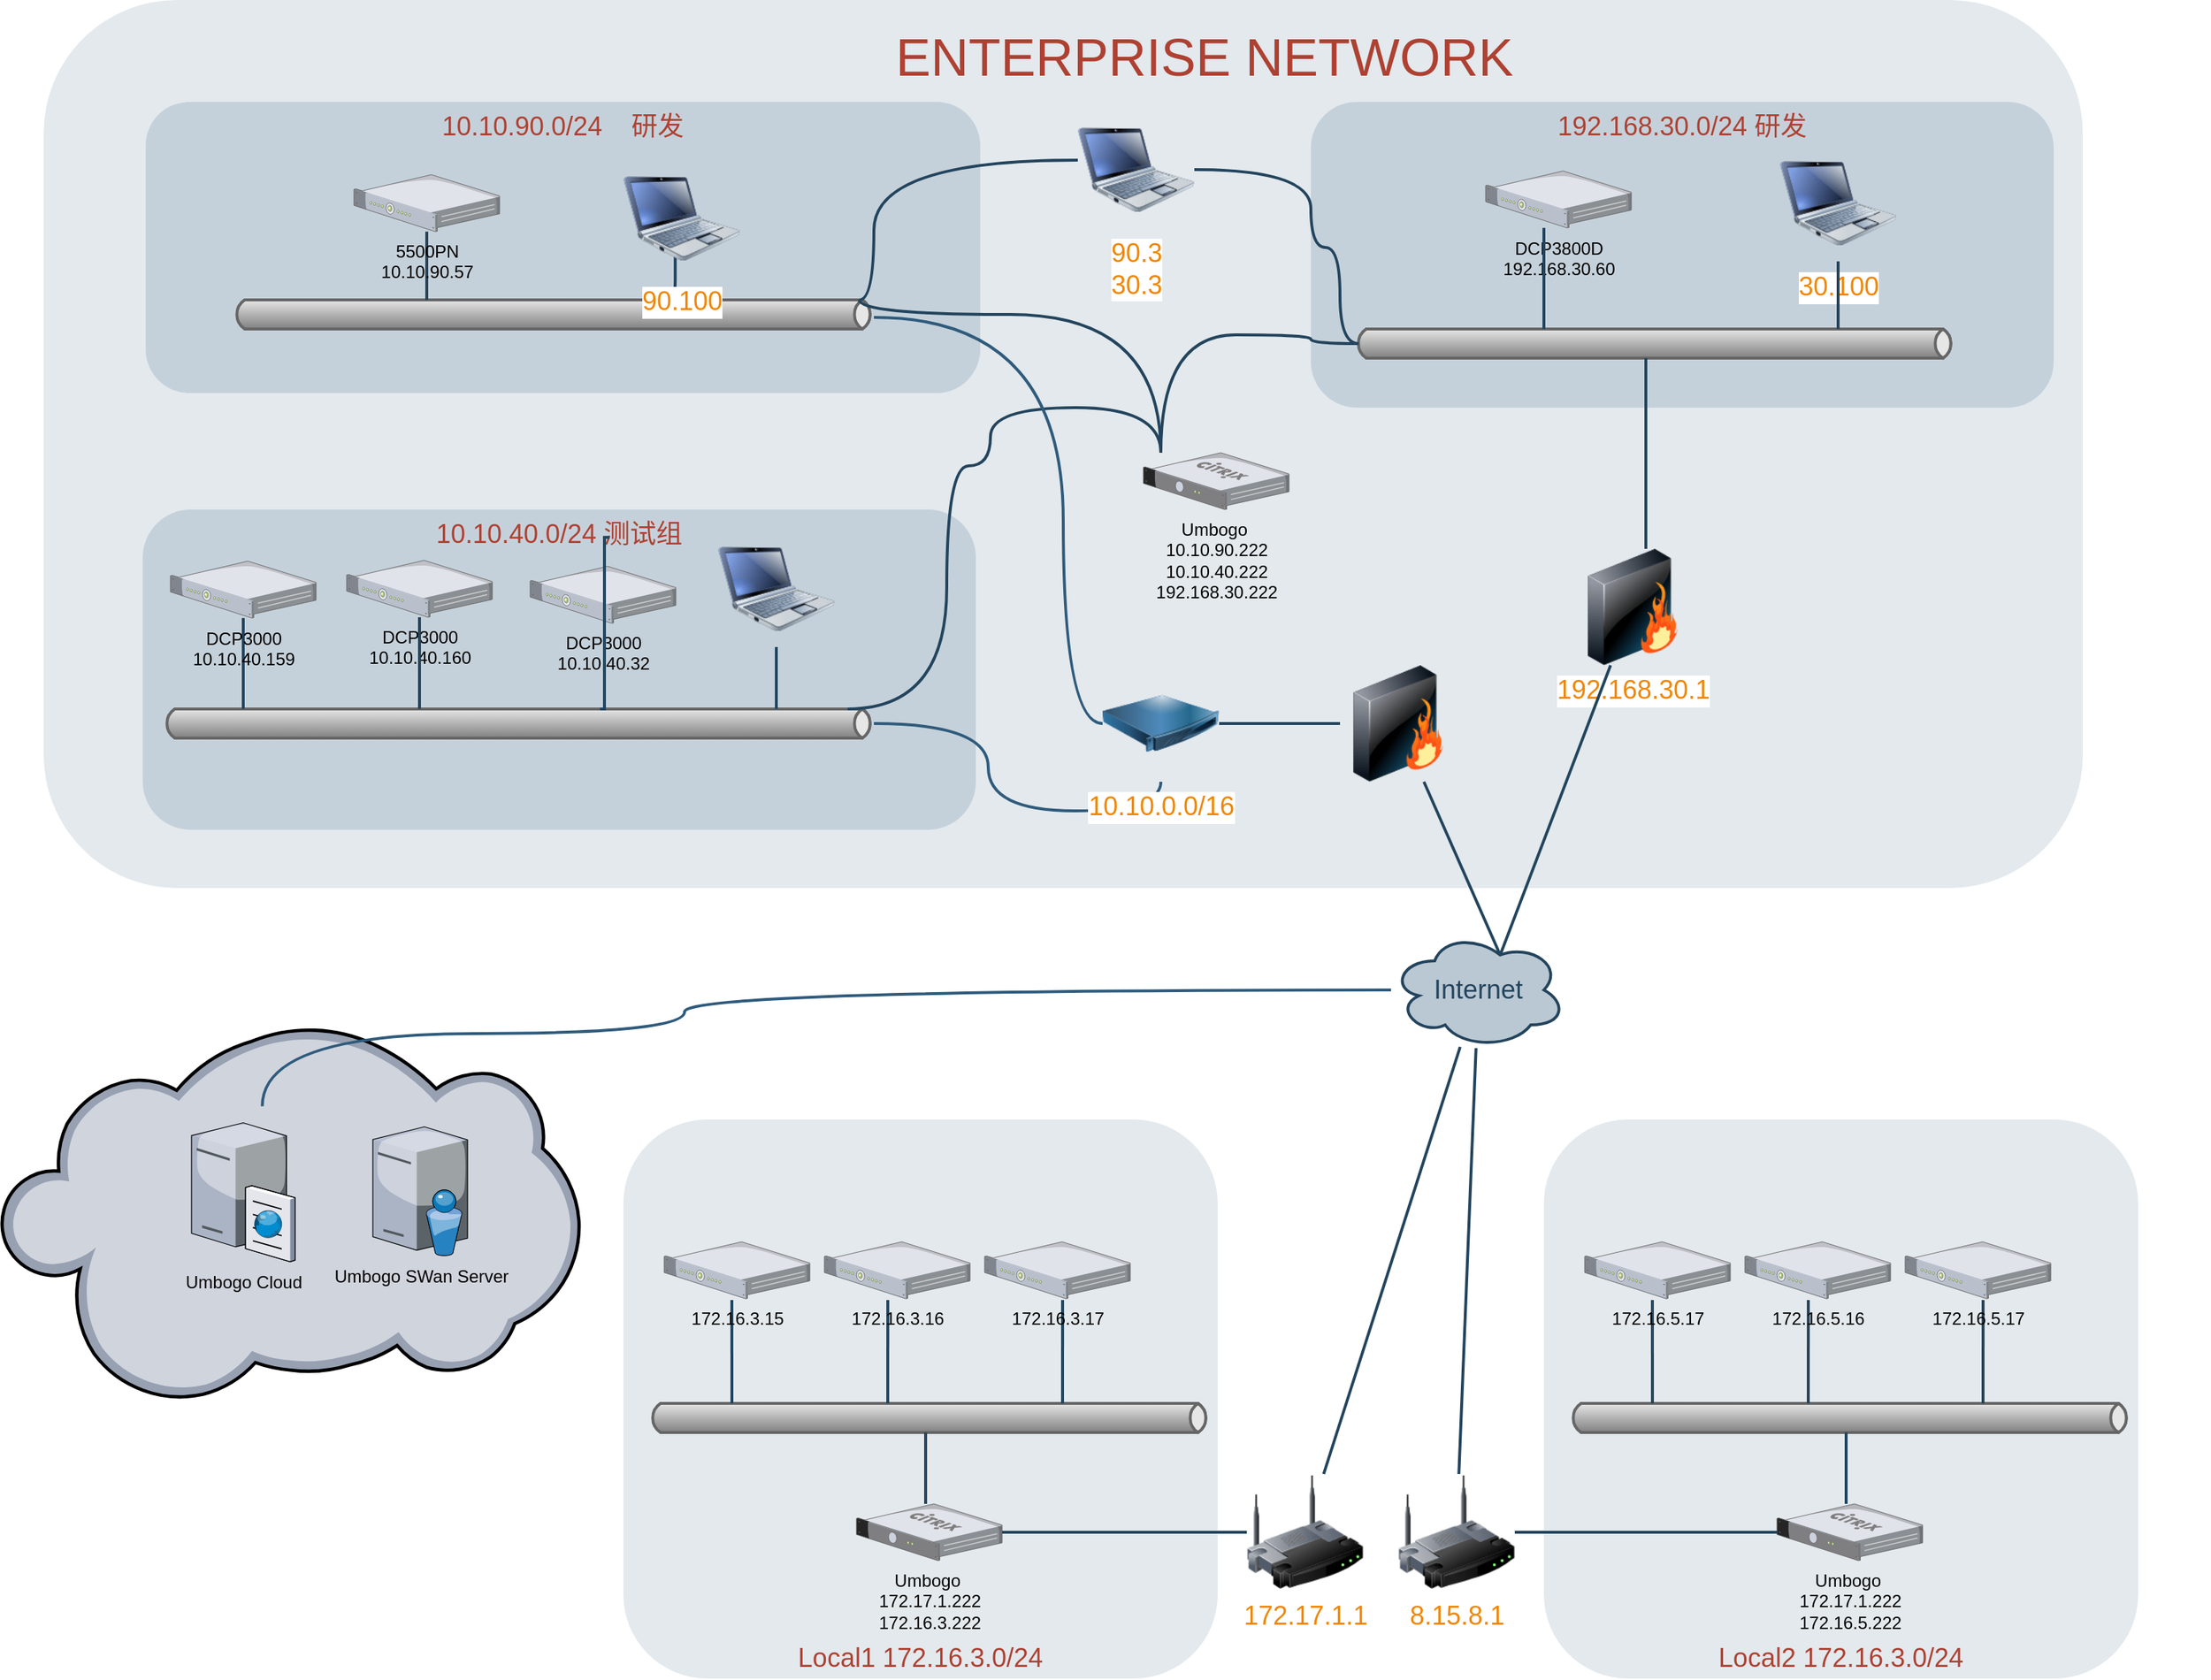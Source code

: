 <mxfile version="26.1.0">
  <diagram id="a45cf8ec-cd66-6f27-3ac3-be6e809c9e4a" name="Page-1">
    <mxGraphModel dx="1960" dy="928" grid="1" gridSize="10" guides="1" tooltips="1" connect="1" arrows="1" fold="1" page="1" pageScale="1" pageWidth="827" pageHeight="1169" background="none" math="0" shadow="0">
      <root>
        <mxCell id="0" />
        <mxCell id="1" parent="0" />
        <mxCell id="3" value="" style="rounded=1;whiteSpace=wrap;html=1;shadow=0;strokeColor=none;fillColor=#BAC8D3;gradientColor=none;fontSize=18;fontColor=#F08705;opacity=40;fontStyle=0;strokeWidth=3;" parent="1" vertex="1">
          <mxGeometry x="30" width="1400" height="610" as="geometry" />
        </mxCell>
        <mxCell id="4" value="10.10.90.0/24&amp;nbsp; &amp;nbsp; 研发" style="rounded=1;whiteSpace=wrap;html=1;shadow=0;strokeColor=none;fillColor=#BAC8D3;gradientColor=none;fontSize=18;fontColor=#AE4132;verticalAlign=top;opacity=70;fontStyle=0;strokeWidth=3;" parent="1" vertex="1">
          <mxGeometry x="100" y="70" width="573" height="200" as="geometry" />
        </mxCell>
        <mxCell id="5" value="&lt;span style=&quot;line-height: 17.182px&quot;&gt;10.10.40.0/24 测试组&lt;/span&gt;" style="rounded=1;whiteSpace=wrap;html=1;shadow=0;strokeColor=none;fillColor=#BAC8D3;gradientColor=none;fontSize=18;fontColor=#AE4132;verticalAlign=top;fontStyle=0;opacity=70;strokeWidth=3;" parent="1" vertex="1">
          <mxGeometry x="98" y="350" width="572" height="220" as="geometry" />
        </mxCell>
        <mxCell id="10" value="&lt;span style=&quot;line-height: 17.182px&quot;&gt;192.168.30.0/24 研发&lt;/span&gt;" style="rounded=1;whiteSpace=wrap;html=1;shadow=0;strokeColor=none;fillColor=#BAC8D3;gradientColor=none;fontSize=18;fontColor=#AE4132;verticalAlign=top;opacity=70;fontStyle=0;strokeWidth=3;" parent="1" vertex="1">
          <mxGeometry x="900" y="70" width="510" height="210" as="geometry" />
        </mxCell>
        <mxCell id="14" value="Local1 172.16.3.0/24" style="rounded=1;whiteSpace=wrap;html=1;shadow=0;strokeColor=none;fillColor=#BAC8D3;gradientColor=none;fontSize=18;fontColor=#AE4132;fontStyle=0;verticalAlign=bottom;opacity=40;strokeWidth=3;" parent="1" vertex="1">
          <mxGeometry x="428" y="769" width="408" height="384" as="geometry" />
        </mxCell>
        <mxCell id="19" value="Internet" style="ellipse;shape=cloud;whiteSpace=wrap;html=1;shadow=0;strokeColor=#23445D;fillColor=#BAC8D3;gradientColor=none;fontSize=18;fontColor=#23445D;gradientDirection=north;fontStyle=0;strokeWidth=2;" parent="1" vertex="1">
          <mxGeometry x="955" y="640" width="120" height="80" as="geometry" />
        </mxCell>
        <mxCell id="20" value="" style="strokeWidth=2;strokeColor=#666666;dashed=0;align=center;html=1;fontSize=8;shape=mxgraph.eip.messageChannel;shadow=0;fillColor=#FFFFFF;gradientColor=none;fontColor=#F08705;fontStyle=0" parent="1" vertex="1">
          <mxGeometry x="160" y="206" width="440" height="20" as="geometry" />
        </mxCell>
        <mxCell id="21" value="" style="edgeStyle=elbowEdgeStyle;strokeWidth=2;rounded=0;endArrow=none;startArrow=none;startSize=10;endSize=10;dashed=0;html=1;strokeColor=#23445D;fontSize=18;fontColor=#F08705;startFill=0;endFill=0;fontStyle=0;entryX=0;entryY=1;entryDx=310;entryDy=0;entryPerimeter=0;elbow=vertical;" parent="1" edge="1">
          <mxGeometry relative="1" as="geometry">
            <mxPoint x="463.588" y="175" as="sourcePoint" />
            <mxPoint x="463" y="211" as="targetPoint" />
          </mxGeometry>
        </mxCell>
        <mxCell id="24" value="90.100" style="image;html=1;image=img/lib/clip_art/computers/Netbook_128x128.png;shadow=0;strokeColor=#000000;fillColor=#FFFFFF;gradientColor=none;fontSize=18;fontColor=#F08705;fontStyle=0" parent="1" vertex="1">
          <mxGeometry x="428" y="110" width="80" height="80" as="geometry" />
        </mxCell>
        <mxCell id="27" value="90.3&lt;div&gt;30.3&lt;/div&gt;" style="image;html=1;image=img/lib/clip_art/computers/Netbook_128x128.png;shadow=0;strokeColor=#000000;fillColor=#FFFFFF;gradientColor=none;fontSize=18;fontColor=#F08705;fontStyle=0" parent="1" vertex="1">
          <mxGeometry x="740" y="76.55" width="80" height="80" as="geometry" />
        </mxCell>
        <mxCell id="31" value="" style="image;html=1;image=img/lib/clip_art/computers/Netbook_128x128.png;shadow=0;strokeColor=#000000;fillColor=#FFFFFF;gradientColor=none;fontSize=18;fontColor=#F08705;fontStyle=0" parent="1" vertex="1">
          <mxGeometry x="493" y="364.45" width="80" height="80" as="geometry" />
        </mxCell>
        <mxCell id="46" value="" style="strokeWidth=2;strokeColor=#666666;dashed=0;align=center;html=1;fontSize=8;shape=mxgraph.eip.messageChannel;shadow=0;fillColor=#FFFFFF;gradientColor=none;fontColor=#F08705;fontStyle=0" parent="1" vertex="1">
          <mxGeometry x="112" y="487" width="488" height="20" as="geometry" />
        </mxCell>
        <mxCell id="47" value="" style="strokeWidth=2;strokeColor=#666666;dashed=0;align=center;html=1;fontSize=8;shape=mxgraph.eip.messageChannel;shadow=0;fillColor=#FFFFFF;gradientColor=none;fontColor=#F08705;fontStyle=0" parent="1" vertex="1">
          <mxGeometry x="930" y="226" width="412" height="20" as="geometry" />
        </mxCell>
        <mxCell id="66" value="" style="strokeWidth=2;strokeColor=#666666;dashed=0;align=center;html=1;fontSize=8;shape=mxgraph.eip.messageChannel;shadow=0;fillColor=#FFFFFF;gradientColor=none;fontColor=#F08705;fontStyle=0" parent="1" vertex="1">
          <mxGeometry x="445.5" y="964" width="385" height="20" as="geometry" />
        </mxCell>
        <mxCell id="75" value="172.17.1.1" style="image;html=1;image=img/lib/clip_art/networking/Wireless_Router_128x128.png;shadow=0;strokeColor=#000000;fillColor=#FFFFFF;gradientColor=none;fontSize=18;fontColor=#F08705;fontStyle=0" parent="1" vertex="1">
          <mxGeometry x="856" y="1012.5" width="80" height="80" as="geometry" />
        </mxCell>
        <mxCell id="82" value="" style="image;html=1;image=img/lib/clip_art/networking/Firewall_128x128.png;shadow=0;strokeColor=#000000;fillColor=#FFFFFF;gradientColor=none;fontSize=18;fontColor=#F08705;fontStyle=0" parent="1" vertex="1">
          <mxGeometry x="920" y="457" width="80" height="80" as="geometry" />
        </mxCell>
        <mxCell id="92" value="" style="edgeStyle=elbowEdgeStyle;strokeWidth=2;rounded=0;endArrow=none;startArrow=none;startSize=10;endSize=10;dashed=0;html=1;strokeColor=#23445D;fontSize=18;fontColor=#F08705;startFill=0;endFill=0;fontStyle=0" parent="1" source="31" target="46" edge="1">
          <mxGeometry relative="1" as="geometry">
            <mxPoint x="560" y="197" as="sourcePoint" />
            <mxPoint x="560" y="250" as="targetPoint" />
          </mxGeometry>
        </mxCell>
        <mxCell id="103" value="" style="edgeStyle=elbowEdgeStyle;strokeWidth=2;rounded=0;endArrow=none;startArrow=none;startSize=10;endSize=10;dashed=0;html=1;strokeColor=#23445D;fontSize=18;fontColor=#F08705;startFill=0;endFill=0;fontStyle=0" parent="1" source="82" target="162" edge="1">
          <mxGeometry relative="1" as="geometry">
            <mxPoint x="775" y="604" as="sourcePoint" />
            <mxPoint x="1044.706" y="614" as="targetPoint" />
          </mxGeometry>
        </mxCell>
        <mxCell id="110" style="edgeStyle=none;rounded=0;html=1;startArrow=none;startFill=0;endArrow=none;endFill=0;fontSize=18;fontColor=#F08705;strokeColor=#23445D;strokeWidth=2;fontStyle=0;entryX=0.625;entryY=0.2;entryDx=0;entryDy=0;entryPerimeter=0;" parent="1" source="82" target="19" edge="1">
          <mxGeometry relative="1" as="geometry" />
        </mxCell>
        <mxCell id="117" style="edgeStyle=orthogonalEdgeStyle;rounded=0;html=1;startArrow=none;startFill=0;endArrow=none;endFill=0;fontSize=18;fontColor=#F08705;strokeColor=#23445D;strokeWidth=2;curved=1;fontStyle=0;entryX=0;entryY=0;entryDx=430;entryDy=0;entryPerimeter=0;" parent="1" source="NuSbpTB-OPI-FNcF1d1R-185" target="20" edge="1">
          <mxGeometry relative="1" as="geometry">
            <Array as="points">
              <mxPoint x="797" y="216" />
              <mxPoint x="590" y="216" />
            </Array>
          </mxGeometry>
        </mxCell>
        <mxCell id="118" style="edgeStyle=orthogonalEdgeStyle;rounded=0;html=1;startArrow=none;startFill=0;endArrow=none;endFill=0;fontSize=18;fontColor=#F08705;strokeColor=#23445D;strokeWidth=2;curved=1;fontStyle=0;entryX=0;entryY=0;entryDx=470;entryDy=0;entryPerimeter=0;" parent="1" source="NuSbpTB-OPI-FNcF1d1R-185" target="46" edge="1">
          <mxGeometry relative="1" as="geometry">
            <Array as="points">
              <mxPoint x="797" y="280" />
              <mxPoint x="680" y="280" />
              <mxPoint x="680" y="320" />
              <mxPoint x="650" y="320" />
              <mxPoint x="650" y="487" />
            </Array>
            <mxPoint x="552" y="530.94" as="sourcePoint" />
            <mxPoint x="282" y="489.999" as="targetPoint" />
          </mxGeometry>
        </mxCell>
        <mxCell id="119" style="edgeStyle=orthogonalEdgeStyle;rounded=0;html=1;startArrow=none;startFill=0;endArrow=none;endFill=0;fontSize=18;fontColor=#F08705;strokeColor=#23445D;strokeWidth=2;curved=1;fontStyle=0;exitX=0;exitY=0.5;exitDx=2.7;exitDy=0;exitPerimeter=0;" parent="1" source="47" target="NuSbpTB-OPI-FNcF1d1R-185" edge="1">
          <mxGeometry relative="1" as="geometry">
            <Array as="points">
              <mxPoint x="900" y="236" />
              <mxPoint x="900" y="230" />
              <mxPoint x="797" y="230" />
            </Array>
            <mxPoint x="598" y="480" as="sourcePoint" />
            <mxPoint x="328" y="533.059" as="targetPoint" />
          </mxGeometry>
        </mxCell>
        <mxCell id="147" value="" style="edgeStyle=elbowEdgeStyle;strokeWidth=2;rounded=0;endArrow=none;startArrow=none;startSize=10;endSize=10;dashed=0;html=1;strokeColor=#23445D;fontSize=18;fontColor=#F08705;startFill=0;endFill=0;fontStyle=0" parent="1" target="66" edge="1">
          <mxGeometry relative="1" as="geometry">
            <mxPoint x="502.471" y="893" as="sourcePoint" />
            <mxPoint x="817.628" y="1001.95" as="targetPoint" />
          </mxGeometry>
        </mxCell>
        <mxCell id="148" value="" style="edgeStyle=elbowEdgeStyle;strokeWidth=2;rounded=0;endArrow=none;startArrow=none;startSize=10;endSize=10;dashed=0;html=1;strokeColor=#23445D;fontSize=18;fontColor=#F08705;startFill=0;endFill=0;fontStyle=0" parent="1" target="66" edge="1">
          <mxGeometry relative="1" as="geometry">
            <mxPoint x="609.529" y="893" as="sourcePoint" />
            <mxPoint x="827.628" y="1011.95" as="targetPoint" />
          </mxGeometry>
        </mxCell>
        <mxCell id="149" value="" style="edgeStyle=elbowEdgeStyle;strokeWidth=2;rounded=0;endArrow=none;startArrow=none;startSize=10;endSize=10;dashed=0;html=1;strokeColor=#23445D;fontSize=18;fontColor=#F08705;startFill=0;endFill=0;fontStyle=0" parent="1" target="66" edge="1">
          <mxGeometry relative="1" as="geometry">
            <mxPoint x="729.529" y="893" as="sourcePoint" />
            <mxPoint x="837.628" y="1021.95" as="targetPoint" />
          </mxGeometry>
        </mxCell>
        <mxCell id="151" value="" style="edgeStyle=elbowEdgeStyle;strokeWidth=2;rounded=0;endArrow=none;startArrow=none;startSize=10;endSize=10;dashed=0;html=1;strokeColor=#23445D;fontSize=18;fontColor=#F08705;startFill=0;endFill=0;fontStyle=0" parent="1" source="NuSbpTB-OPI-FNcF1d1R-175" target="20" edge="1">
          <mxGeometry relative="1" as="geometry">
            <mxPoint x="296.471" y="180" as="sourcePoint" />
            <mxPoint x="550.58" y="240.304" as="targetPoint" />
          </mxGeometry>
        </mxCell>
        <mxCell id="152" value="" style="edgeStyle=elbowEdgeStyle;strokeWidth=2;rounded=0;endArrow=none;startArrow=none;startSize=10;endSize=10;dashed=0;html=1;strokeColor=#23445D;fontSize=18;fontColor=#F08705;startFill=0;endFill=0;fontStyle=0" parent="1" source="NuSbpTB-OPI-FNcF1d1R-176" target="46" edge="1">
          <mxGeometry relative="1" as="geometry">
            <mxPoint x="160" y="419" as="sourcePoint" />
            <mxPoint x="560.58" y="250.304" as="targetPoint" />
          </mxGeometry>
        </mxCell>
        <mxCell id="161" style="edgeStyle=orthogonalEdgeStyle;rounded=0;jumpStyle=none;html=1;exitX=0.5;exitY=1;entryX=1;entryY=0.5;shadow=0;labelBackgroundColor=#ffffff;startArrow=none;startFill=0;endArrow=none;endFill=0;endSize=10;jettySize=auto;orthogonalLoop=1;strokeColor=#2F5B7C;strokeWidth=2;fillColor=#F08705;fontFamily=Helvetica;fontSize=14;fontColor=#F08705;align=left;curved=1;" parent="1" source="162" target="46" edge="1">
          <mxGeometry relative="1" as="geometry" />
        </mxCell>
        <mxCell id="162" value="10.10.0.0/16" style="image;html=1;image=img/lib/clip_art/networking/Concentrator_128x128.png;shadow=0;strokeColor=#000000;fillColor=#F2F2F2;gradientColor=none;fontSize=18;fontColor=#F08705;fontStyle=0" parent="1" vertex="1">
          <mxGeometry x="757" y="457" width="80" height="80" as="geometry" />
        </mxCell>
        <mxCell id="165" style="edgeStyle=orthogonalEdgeStyle;rounded=0;html=1;entryX=0;entryY=1;startArrow=none;startFill=0;endArrow=none;endFill=0;fontSize=18;fontColor=#F08705;strokeColor=#23445D;strokeWidth=2;curved=1;fontStyle=0;entryDx=200;entryDy=0;entryPerimeter=0;" parent="1" source="NuSbpTB-OPI-FNcF1d1R-182" target="47" edge="1">
          <mxGeometry relative="1" as="geometry">
            <Array as="points">
              <mxPoint x="1130" y="440" />
              <mxPoint x="1130" y="440" />
            </Array>
          </mxGeometry>
        </mxCell>
        <mxCell id="168" value="ENTERPRISE NETWORK" style="text;html=1;strokeColor=none;fillColor=none;align=center;verticalAlign=middle;whiteSpace=wrap;overflow=hidden;shadow=0;fontSize=36;fontColor=#AE4132;fontStyle=0" parent="1" vertex="1">
          <mxGeometry x="137" y="15" width="1380" height="45" as="geometry" />
        </mxCell>
        <mxCell id="171" style="edgeStyle=orthogonalEdgeStyle;rounded=0;jumpStyle=none;html=1;exitX=0;exitY=0.5;entryX=0;entryY=0.5;shadow=0;labelBackgroundColor=none;startArrow=none;startFill=0;endArrow=classic;endFill=1;endSize=6;jettySize=auto;orthogonalLoop=1;strokeColor=#23445D;strokeWidth=2;fillColor=#F08705;fontFamily=Helvetica;fontSize=14;fontColor=#F08705;align=left;fontStyle=0" parent="1" source="168" target="168" edge="1">
          <mxGeometry relative="1" as="geometry" />
        </mxCell>
        <mxCell id="172" style="edgeStyle=orthogonalEdgeStyle;rounded=0;jumpStyle=none;html=1;exitX=0.75;exitY=0;entryX=0.75;entryY=0;shadow=0;labelBackgroundColor=none;startArrow=none;startFill=0;endArrow=classic;endFill=1;endSize=6;jettySize=auto;orthogonalLoop=1;strokeColor=#23445D;strokeWidth=2;fillColor=#F08705;fontFamily=Helvetica;fontSize=14;fontColor=#FFFFFF;align=left;fontStyle=0" parent="1" source="27" target="27" edge="1">
          <mxGeometry relative="1" as="geometry" />
        </mxCell>
        <mxCell id="NuSbpTB-OPI-FNcF1d1R-174" style="edgeStyle=orthogonalEdgeStyle;rounded=0;jumpStyle=none;html=1;shadow=0;labelBackgroundColor=#ffffff;startArrow=none;startFill=0;endArrow=none;endFill=0;endSize=10;jettySize=auto;orthogonalLoop=1;strokeColor=#2F5B7C;strokeWidth=2;fillColor=#F08705;fontFamily=Helvetica;fontSize=14;fontColor=#F08705;align=left;curved=1;" edge="1" parent="1" source="162" target="20">
          <mxGeometry relative="1" as="geometry">
            <mxPoint x="730" y="278" as="sourcePoint" />
            <mxPoint x="587.24" y="217.24" as="targetPoint" />
            <Array as="points">
              <mxPoint x="730" y="218" />
            </Array>
          </mxGeometry>
        </mxCell>
        <mxCell id="NuSbpTB-OPI-FNcF1d1R-175" value="5500PN&lt;div&gt;10.10.90.57&lt;/div&gt;" style="verticalLabelPosition=bottom;sketch=0;aspect=fixed;html=1;verticalAlign=top;strokeColor=none;align=center;outlineConnect=0;shape=mxgraph.citrix.1u_2u_server;" vertex="1" parent="1">
          <mxGeometry x="243" y="120" width="100" height="39.1" as="geometry" />
        </mxCell>
        <mxCell id="NuSbpTB-OPI-FNcF1d1R-176" value="DCP3000&lt;div&gt;10.10.40.159&lt;/div&gt;" style="verticalLabelPosition=bottom;sketch=0;aspect=fixed;html=1;verticalAlign=top;strokeColor=none;align=center;outlineConnect=0;shape=mxgraph.citrix.1u_2u_server;" vertex="1" parent="1">
          <mxGeometry x="117" y="385.45" width="100" height="39.1" as="geometry" />
        </mxCell>
        <mxCell id="NuSbpTB-OPI-FNcF1d1R-177" value="DCP3000&lt;div&gt;10.10.40.160&lt;/div&gt;&lt;div&gt;&lt;br&gt;&lt;/div&gt;" style="verticalLabelPosition=bottom;sketch=0;aspect=fixed;html=1;verticalAlign=top;strokeColor=none;align=center;outlineConnect=0;shape=mxgraph.citrix.1u_2u_server;" vertex="1" parent="1">
          <mxGeometry x="238" y="384.9" width="100" height="39.1" as="geometry" />
        </mxCell>
        <mxCell id="NuSbpTB-OPI-FNcF1d1R-178" value="" style="edgeStyle=elbowEdgeStyle;strokeWidth=2;rounded=0;endArrow=none;startArrow=none;startSize=10;endSize=10;dashed=0;html=1;strokeColor=#23445D;fontSize=18;fontColor=#F08705;startFill=0;endFill=0;fontStyle=0" edge="1" parent="1" source="NuSbpTB-OPI-FNcF1d1R-177" target="46">
          <mxGeometry relative="1" as="geometry">
            <mxPoint x="177" y="409" as="sourcePoint" />
            <mxPoint x="177" y="460" as="targetPoint" />
          </mxGeometry>
        </mxCell>
        <mxCell id="NuSbpTB-OPI-FNcF1d1R-179" value="DCP3000&lt;div&gt;10.10.40.32&lt;/div&gt;" style="verticalLabelPosition=bottom;sketch=0;aspect=fixed;html=1;verticalAlign=top;strokeColor=none;align=center;outlineConnect=0;shape=mxgraph.citrix.1u_2u_server;" vertex="1" parent="1">
          <mxGeometry x="364" y="389" width="100" height="39.1" as="geometry" />
        </mxCell>
        <mxCell id="NuSbpTB-OPI-FNcF1d1R-180" value="" style="edgeStyle=elbowEdgeStyle;strokeWidth=2;rounded=0;endArrow=none;startArrow=none;startSize=10;endSize=10;dashed=0;html=1;strokeColor=#23445D;fontSize=18;fontColor=#F08705;startFill=0;endFill=0;fontStyle=0;entryX=0;entryY=0;entryDx=300;entryDy=0;entryPerimeter=0;elbow=horizontal;" edge="1" parent="1" target="46">
          <mxGeometry relative="1" as="geometry">
            <mxPoint x="418.353" y="369.1" as="sourcePoint" />
            <mxPoint x="418" y="407" as="targetPoint" />
          </mxGeometry>
        </mxCell>
        <mxCell id="NuSbpTB-OPI-FNcF1d1R-182" value="192.168.30.1" style="image;html=1;image=img/lib/clip_art/networking/Firewall_128x128.png;shadow=0;strokeColor=#000000;fillColor=#FFFFFF;gradientColor=none;fontSize=18;fontColor=#F08705;fontStyle=0" vertex="1" parent="1">
          <mxGeometry x="1081" y="377" width="80" height="80" as="geometry" />
        </mxCell>
        <mxCell id="NuSbpTB-OPI-FNcF1d1R-183" style="edgeStyle=none;rounded=0;html=1;startArrow=none;startFill=0;endArrow=none;endFill=0;fontSize=18;fontColor=#F08705;strokeColor=#23445D;strokeWidth=2;fontStyle=0;entryX=0.625;entryY=0.2;entryDx=0;entryDy=0;entryPerimeter=0;" edge="1" parent="1" source="NuSbpTB-OPI-FNcF1d1R-182" target="19">
          <mxGeometry relative="1" as="geometry">
            <mxPoint x="847" y="634" as="sourcePoint" />
            <mxPoint x="1003" y="768" as="targetPoint" />
          </mxGeometry>
        </mxCell>
        <mxCell id="NuSbpTB-OPI-FNcF1d1R-185" value="Umbogo&amp;nbsp;&lt;div&gt;10.10.90.222&lt;/div&gt;&lt;div&gt;10.10.40.222&lt;/div&gt;&lt;div&gt;192.168.30.222&lt;/div&gt;" style="verticalLabelPosition=bottom;sketch=0;aspect=fixed;html=1;verticalAlign=top;strokeColor=none;align=center;outlineConnect=0;shape=mxgraph.citrix.branch_repeater;" vertex="1" parent="1">
          <mxGeometry x="785" y="311" width="100" height="39" as="geometry" />
        </mxCell>
        <mxCell id="NuSbpTB-OPI-FNcF1d1R-189" value="DCP3800D&lt;br&gt;&lt;div&gt;192.168.30.60&lt;/div&gt;" style="verticalLabelPosition=bottom;sketch=0;aspect=fixed;html=1;verticalAlign=top;strokeColor=none;align=center;outlineConnect=0;shape=mxgraph.citrix.1u_2u_server;" vertex="1" parent="1">
          <mxGeometry x="1020" y="117.45" width="100" height="39.1" as="geometry" />
        </mxCell>
        <mxCell id="NuSbpTB-OPI-FNcF1d1R-191" value="" style="edgeStyle=elbowEdgeStyle;strokeWidth=2;rounded=0;endArrow=none;startArrow=none;startSize=10;endSize=10;dashed=0;html=1;strokeColor=#23445D;fontSize=18;fontColor=#F08705;startFill=0;endFill=0;fontStyle=0;" edge="1" parent="1" source="NuSbpTB-OPI-FNcF1d1R-189" target="47">
          <mxGeometry relative="1" as="geometry">
            <mxPoint x="970" y="187" as="sourcePoint" />
            <mxPoint x="970" y="236" as="targetPoint" />
            <Array as="points">
              <mxPoint x="1060" y="190" />
            </Array>
          </mxGeometry>
        </mxCell>
        <mxCell id="NuSbpTB-OPI-FNcF1d1R-192" style="edgeStyle=orthogonalEdgeStyle;rounded=0;html=1;startArrow=none;startFill=0;endArrow=none;endFill=0;fontSize=18;fontColor=#F08705;strokeColor=#23445D;strokeWidth=2;curved=1;fontStyle=0;exitX=0;exitY=0;exitDx=430;exitDy=0;exitPerimeter=0;" edge="1" parent="1" source="20" target="27">
          <mxGeometry relative="1" as="geometry">
            <Array as="points">
              <mxPoint x="600" y="206" />
              <mxPoint x="600" y="110" />
            </Array>
            <mxPoint x="140" y="849" as="sourcePoint" />
            <mxPoint x="410" y="690" as="targetPoint" />
          </mxGeometry>
        </mxCell>
        <mxCell id="NuSbpTB-OPI-FNcF1d1R-194" value="30.100" style="image;html=1;image=img/lib/clip_art/computers/Netbook_128x128.png;shadow=0;strokeColor=#000000;fillColor=#FFFFFF;gradientColor=none;fontSize=18;fontColor=#F08705;fontStyle=0" vertex="1" parent="1">
          <mxGeometry x="1222" y="99.55" width="80" height="80" as="geometry" />
        </mxCell>
        <mxCell id="NuSbpTB-OPI-FNcF1d1R-196" value="" style="edgeStyle=elbowEdgeStyle;strokeWidth=2;rounded=0;endArrow=none;startArrow=none;startSize=10;endSize=10;dashed=0;html=1;strokeColor=#23445D;fontSize=18;fontColor=#F08705;startFill=0;endFill=0;fontStyle=0;" edge="1" parent="1" source="NuSbpTB-OPI-FNcF1d1R-194" target="47">
          <mxGeometry relative="1" as="geometry">
            <mxPoint x="1070" y="167" as="sourcePoint" />
            <mxPoint x="1070" y="236" as="targetPoint" />
            <Array as="points">
              <mxPoint x="1230" y="170" />
            </Array>
          </mxGeometry>
        </mxCell>
        <mxCell id="NuSbpTB-OPI-FNcF1d1R-197" style="edgeStyle=orthogonalEdgeStyle;rounded=0;html=1;startArrow=none;startFill=0;endArrow=none;endFill=0;fontSize=18;fontColor=#F08705;strokeColor=#23445D;strokeWidth=2;curved=1;fontStyle=0;exitX=0;exitY=0.5;exitDx=2.7;exitDy=0;exitPerimeter=0;entryX=1;entryY=0.5;entryDx=0;entryDy=0;" edge="1" parent="1" source="47" target="27">
          <mxGeometry relative="1" as="geometry">
            <Array as="points">
              <mxPoint x="920" y="236" />
              <mxPoint x="920" y="170" />
              <mxPoint x="900" y="170" />
              <mxPoint x="900" y="117" />
            </Array>
            <mxPoint x="600" y="216" as="sourcePoint" />
            <mxPoint x="780" y="120" as="targetPoint" />
          </mxGeometry>
        </mxCell>
        <mxCell id="NuSbpTB-OPI-FNcF1d1R-198" value="172.16.3.15" style="verticalLabelPosition=bottom;sketch=0;aspect=fixed;html=1;verticalAlign=top;strokeColor=none;align=center;outlineConnect=0;shape=mxgraph.citrix.1u_2u_server;" vertex="1" parent="1">
          <mxGeometry x="456" y="853" width="100" height="39.1" as="geometry" />
        </mxCell>
        <mxCell id="NuSbpTB-OPI-FNcF1d1R-199" value="172.16.3.16" style="verticalLabelPosition=bottom;sketch=0;aspect=fixed;html=1;verticalAlign=top;strokeColor=none;align=center;outlineConnect=0;shape=mxgraph.citrix.1u_2u_server;" vertex="1" parent="1">
          <mxGeometry x="566" y="853" width="100" height="39.1" as="geometry" />
        </mxCell>
        <mxCell id="NuSbpTB-OPI-FNcF1d1R-200" value="172.16.3.17" style="verticalLabelPosition=bottom;sketch=0;aspect=fixed;html=1;verticalAlign=top;strokeColor=none;align=center;outlineConnect=0;shape=mxgraph.citrix.1u_2u_server;" vertex="1" parent="1">
          <mxGeometry x="676" y="853" width="100" height="39.1" as="geometry" />
        </mxCell>
        <mxCell id="NuSbpTB-OPI-FNcF1d1R-201" value="Umbogo&amp;nbsp;&lt;div&gt;172.17.1.222&lt;/div&gt;&lt;div&gt;172.16.3.222&lt;/div&gt;&lt;div&gt;&lt;br&gt;&lt;/div&gt;" style="verticalLabelPosition=bottom;sketch=0;aspect=fixed;html=1;verticalAlign=top;strokeColor=none;align=center;outlineConnect=0;shape=mxgraph.citrix.branch_repeater;" vertex="1" parent="1">
          <mxGeometry x="588" y="1033" width="100" height="39" as="geometry" />
        </mxCell>
        <mxCell id="NuSbpTB-OPI-FNcF1d1R-202" value="" style="edgeStyle=elbowEdgeStyle;strokeWidth=2;rounded=0;endArrow=none;startArrow=none;startSize=10;endSize=10;dashed=0;html=1;strokeColor=#23445D;fontSize=18;fontColor=#F08705;startFill=0;endFill=0;fontStyle=0;exitX=0;exitY=1;exitDx=190;exitDy=0;exitPerimeter=0;" edge="1" parent="1" source="66" target="NuSbpTB-OPI-FNcF1d1R-201">
          <mxGeometry relative="1" as="geometry">
            <mxPoint x="739.529" y="903" as="sourcePoint" />
            <mxPoint x="740" y="974" as="targetPoint" />
          </mxGeometry>
        </mxCell>
        <mxCell id="NuSbpTB-OPI-FNcF1d1R-203" value="" style="edgeStyle=elbowEdgeStyle;strokeWidth=2;rounded=0;endArrow=none;startArrow=none;startSize=10;endSize=10;dashed=0;html=1;strokeColor=#23445D;fontSize=18;fontColor=#F08705;startFill=0;endFill=0;fontStyle=0;" edge="1" parent="1" source="NuSbpTB-OPI-FNcF1d1R-201" target="75">
          <mxGeometry relative="1" as="geometry">
            <mxPoint x="646" y="994" as="sourcePoint" />
            <mxPoint x="645" y="1043" as="targetPoint" />
          </mxGeometry>
        </mxCell>
        <mxCell id="NuSbpTB-OPI-FNcF1d1R-204" value="Local2 172.16.3.0/24" style="rounded=1;whiteSpace=wrap;html=1;shadow=0;strokeColor=none;fillColor=#BAC8D3;gradientColor=none;fontSize=18;fontColor=#AE4132;fontStyle=0;verticalAlign=bottom;opacity=40;strokeWidth=3;" vertex="1" parent="1">
          <mxGeometry x="1060" y="769" width="408" height="384" as="geometry" />
        </mxCell>
        <mxCell id="NuSbpTB-OPI-FNcF1d1R-205" value="" style="strokeWidth=2;strokeColor=#666666;dashed=0;align=center;html=1;fontSize=8;shape=mxgraph.eip.messageChannel;shadow=0;fillColor=#FFFFFF;gradientColor=none;fontColor=#F08705;fontStyle=0" vertex="1" parent="1">
          <mxGeometry x="1077.5" y="964" width="385" height="20" as="geometry" />
        </mxCell>
        <mxCell id="NuSbpTB-OPI-FNcF1d1R-206" value="8.15.8.1" style="image;html=1;image=img/lib/clip_art/networking/Wireless_Router_128x128.png;shadow=0;strokeColor=#000000;fillColor=#FFFFFF;gradientColor=none;fontSize=18;fontColor=#F08705;fontStyle=0" vertex="1" parent="1">
          <mxGeometry x="960" y="1012.5" width="80" height="80" as="geometry" />
        </mxCell>
        <mxCell id="NuSbpTB-OPI-FNcF1d1R-207" value="" style="edgeStyle=elbowEdgeStyle;strokeWidth=2;rounded=0;endArrow=none;startArrow=none;startSize=10;endSize=10;dashed=0;html=1;strokeColor=#23445D;fontSize=18;fontColor=#F08705;startFill=0;endFill=0;fontStyle=0" edge="1" parent="1" target="NuSbpTB-OPI-FNcF1d1R-205">
          <mxGeometry relative="1" as="geometry">
            <mxPoint x="1134.471" y="893" as="sourcePoint" />
            <mxPoint x="1449.628" y="1001.95" as="targetPoint" />
          </mxGeometry>
        </mxCell>
        <mxCell id="NuSbpTB-OPI-FNcF1d1R-208" value="" style="edgeStyle=elbowEdgeStyle;strokeWidth=2;rounded=0;endArrow=none;startArrow=none;startSize=10;endSize=10;dashed=0;html=1;strokeColor=#23445D;fontSize=18;fontColor=#F08705;startFill=0;endFill=0;fontStyle=0" edge="1" parent="1" target="NuSbpTB-OPI-FNcF1d1R-205">
          <mxGeometry relative="1" as="geometry">
            <mxPoint x="1241.529" y="893" as="sourcePoint" />
            <mxPoint x="1459.628" y="1011.95" as="targetPoint" />
          </mxGeometry>
        </mxCell>
        <mxCell id="NuSbpTB-OPI-FNcF1d1R-209" value="" style="edgeStyle=elbowEdgeStyle;strokeWidth=2;rounded=0;endArrow=none;startArrow=none;startSize=10;endSize=10;dashed=0;html=1;strokeColor=#23445D;fontSize=18;fontColor=#F08705;startFill=0;endFill=0;fontStyle=0" edge="1" parent="1" target="NuSbpTB-OPI-FNcF1d1R-205">
          <mxGeometry relative="1" as="geometry">
            <mxPoint x="1361.529" y="893" as="sourcePoint" />
            <mxPoint x="1469.628" y="1021.95" as="targetPoint" />
          </mxGeometry>
        </mxCell>
        <mxCell id="NuSbpTB-OPI-FNcF1d1R-210" value="172.16.5.17" style="verticalLabelPosition=bottom;sketch=0;aspect=fixed;html=1;verticalAlign=top;strokeColor=none;align=center;outlineConnect=0;shape=mxgraph.citrix.1u_2u_server;" vertex="1" parent="1">
          <mxGeometry x="1088" y="853" width="100" height="39.1" as="geometry" />
        </mxCell>
        <mxCell id="NuSbpTB-OPI-FNcF1d1R-211" value="172.16.5.16" style="verticalLabelPosition=bottom;sketch=0;aspect=fixed;html=1;verticalAlign=top;strokeColor=none;align=center;outlineConnect=0;shape=mxgraph.citrix.1u_2u_server;" vertex="1" parent="1">
          <mxGeometry x="1198" y="853" width="100" height="39.1" as="geometry" />
        </mxCell>
        <mxCell id="NuSbpTB-OPI-FNcF1d1R-212" value="172.16.5.17" style="verticalLabelPosition=bottom;sketch=0;aspect=fixed;html=1;verticalAlign=top;strokeColor=none;align=center;outlineConnect=0;shape=mxgraph.citrix.1u_2u_server;" vertex="1" parent="1">
          <mxGeometry x="1308" y="853" width="100" height="39.1" as="geometry" />
        </mxCell>
        <mxCell id="NuSbpTB-OPI-FNcF1d1R-213" value="Umbogo&amp;nbsp;&lt;div&gt;172.17.1.222&lt;/div&gt;&lt;div&gt;172.16.5.222&lt;/div&gt;&lt;div&gt;&lt;br&gt;&lt;/div&gt;" style="verticalLabelPosition=bottom;sketch=0;aspect=fixed;html=1;verticalAlign=top;strokeColor=none;align=center;outlineConnect=0;shape=mxgraph.citrix.branch_repeater;" vertex="1" parent="1">
          <mxGeometry x="1220" y="1033" width="100" height="39" as="geometry" />
        </mxCell>
        <mxCell id="NuSbpTB-OPI-FNcF1d1R-214" value="" style="edgeStyle=elbowEdgeStyle;strokeWidth=2;rounded=0;endArrow=none;startArrow=none;startSize=10;endSize=10;dashed=0;html=1;strokeColor=#23445D;fontSize=18;fontColor=#F08705;startFill=0;endFill=0;fontStyle=0;exitX=0;exitY=1;exitDx=190;exitDy=0;exitPerimeter=0;" edge="1" parent="1" source="NuSbpTB-OPI-FNcF1d1R-205" target="NuSbpTB-OPI-FNcF1d1R-213">
          <mxGeometry relative="1" as="geometry">
            <mxPoint x="1371.529" y="903" as="sourcePoint" />
            <mxPoint x="1372" y="974" as="targetPoint" />
          </mxGeometry>
        </mxCell>
        <mxCell id="NuSbpTB-OPI-FNcF1d1R-215" value="" style="edgeStyle=elbowEdgeStyle;strokeWidth=2;rounded=0;endArrow=none;startArrow=none;startSize=10;endSize=10;dashed=0;html=1;strokeColor=#23445D;fontSize=18;fontColor=#F08705;startFill=0;endFill=0;fontStyle=0;" edge="1" parent="1" source="NuSbpTB-OPI-FNcF1d1R-213" target="NuSbpTB-OPI-FNcF1d1R-206">
          <mxGeometry relative="1" as="geometry">
            <mxPoint x="1278" y="994" as="sourcePoint" />
            <mxPoint x="1277" y="1043" as="targetPoint" />
          </mxGeometry>
        </mxCell>
        <mxCell id="NuSbpTB-OPI-FNcF1d1R-216" value="" style="verticalLabelPosition=bottom;sketch=0;aspect=fixed;html=1;verticalAlign=top;strokeColor=none;align=center;outlineConnect=0;shape=mxgraph.citrix.cloud;" vertex="1" parent="1">
          <mxGeometry y="704" width="398.39" height="260" as="geometry" />
        </mxCell>
        <mxCell id="NuSbpTB-OPI-FNcF1d1R-217" value="Umbogo Cloud&lt;div&gt;&lt;br&gt;&lt;/div&gt;" style="verticalLabelPosition=bottom;sketch=0;aspect=fixed;html=1;verticalAlign=top;strokeColor=none;align=center;outlineConnect=0;shape=mxgraph.citrix.cache_server;" vertex="1" parent="1">
          <mxGeometry x="131.5" y="769" width="71" height="97.5" as="geometry" />
        </mxCell>
        <mxCell id="NuSbpTB-OPI-FNcF1d1R-218" value="Umbogo SWan Server" style="verticalLabelPosition=bottom;sketch=0;aspect=fixed;html=1;verticalAlign=top;strokeColor=none;align=center;outlineConnect=0;shape=mxgraph.citrix.directory_server;" vertex="1" parent="1">
          <mxGeometry x="256" y="774" width="65" height="88.5" as="geometry" />
        </mxCell>
        <mxCell id="NuSbpTB-OPI-FNcF1d1R-219" style="edgeStyle=none;rounded=0;html=1;startArrow=none;startFill=0;endArrow=none;endFill=0;fontSize=18;fontColor=#F08705;strokeColor=#23445D;strokeWidth=2;fontStyle=0;" edge="1" parent="1" source="75" target="19">
          <mxGeometry relative="1" as="geometry">
            <mxPoint x="988" y="547" as="sourcePoint" />
            <mxPoint x="1040" y="666" as="targetPoint" />
          </mxGeometry>
        </mxCell>
        <mxCell id="NuSbpTB-OPI-FNcF1d1R-220" style="edgeStyle=none;rounded=0;html=1;startArrow=none;startFill=0;endArrow=none;endFill=0;fontSize=18;fontColor=#F08705;strokeColor=#23445D;strokeWidth=2;fontStyle=0;" edge="1" parent="1" source="NuSbpTB-OPI-FNcF1d1R-206" target="19">
          <mxGeometry relative="1" as="geometry">
            <mxPoint x="998" y="557" as="sourcePoint" />
            <mxPoint x="1050" y="676" as="targetPoint" />
          </mxGeometry>
        </mxCell>
        <mxCell id="NuSbpTB-OPI-FNcF1d1R-221" style="edgeStyle=orthogonalEdgeStyle;rounded=0;jumpStyle=none;html=1;shadow=0;labelBackgroundColor=#ffffff;startArrow=none;startFill=0;endArrow=none;endFill=0;endSize=10;jettySize=auto;orthogonalLoop=1;strokeColor=#2F5B7C;strokeWidth=2;fillColor=#F08705;fontFamily=Helvetica;fontSize=14;fontColor=#F08705;align=left;curved=1;entryX=0.452;entryY=0.215;entryDx=0;entryDy=0;entryPerimeter=0;" edge="1" parent="1" source="19" target="NuSbpTB-OPI-FNcF1d1R-216">
          <mxGeometry relative="1" as="geometry">
            <mxPoint x="807" y="547" as="sourcePoint" />
            <mxPoint x="610" y="507" as="targetPoint" />
            <Array as="points">
              <mxPoint x="470" y="680" />
              <mxPoint x="470" y="710" />
              <mxPoint x="180" y="710" />
            </Array>
          </mxGeometry>
        </mxCell>
      </root>
    </mxGraphModel>
  </diagram>
</mxfile>
